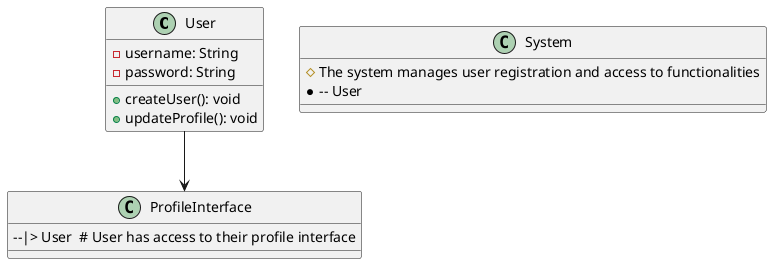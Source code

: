 @startuml
class User {
    - username: String
    - password: String
    + createUser(): void
    + updateProfile(): void
}

class System {
    # The system manages user registration and access to functionalities
    *-- User
}

class ProfileInterface {
    --|> User  # User has access to their profile interface
}

User --> ProfileInterface
@enduml